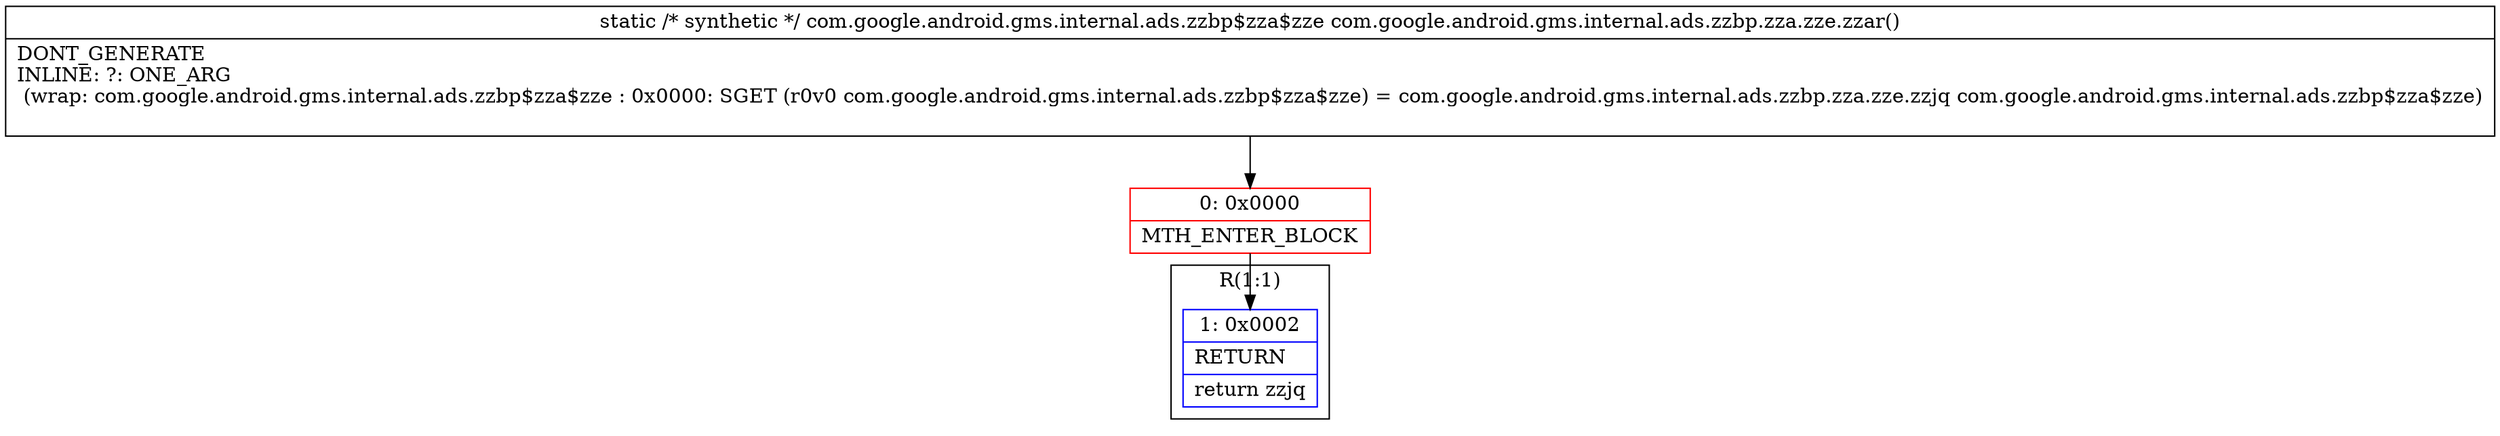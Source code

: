 digraph "CFG forcom.google.android.gms.internal.ads.zzbp.zza.zze.zzar()Lcom\/google\/android\/gms\/internal\/ads\/zzbp$zza$zze;" {
subgraph cluster_Region_269324170 {
label = "R(1:1)";
node [shape=record,color=blue];
Node_1 [shape=record,label="{1\:\ 0x0002|RETURN\l|return zzjq\l}"];
}
Node_0 [shape=record,color=red,label="{0\:\ 0x0000|MTH_ENTER_BLOCK\l}"];
MethodNode[shape=record,label="{static \/* synthetic *\/ com.google.android.gms.internal.ads.zzbp$zza$zze com.google.android.gms.internal.ads.zzbp.zza.zze.zzar()  | DONT_GENERATE\lINLINE: ?: ONE_ARG  \l  (wrap: com.google.android.gms.internal.ads.zzbp$zza$zze : 0x0000: SGET  (r0v0 com.google.android.gms.internal.ads.zzbp$zza$zze) =  com.google.android.gms.internal.ads.zzbp.zza.zze.zzjq com.google.android.gms.internal.ads.zzbp$zza$zze)\l\l}"];
MethodNode -> Node_0;
Node_0 -> Node_1;
}

